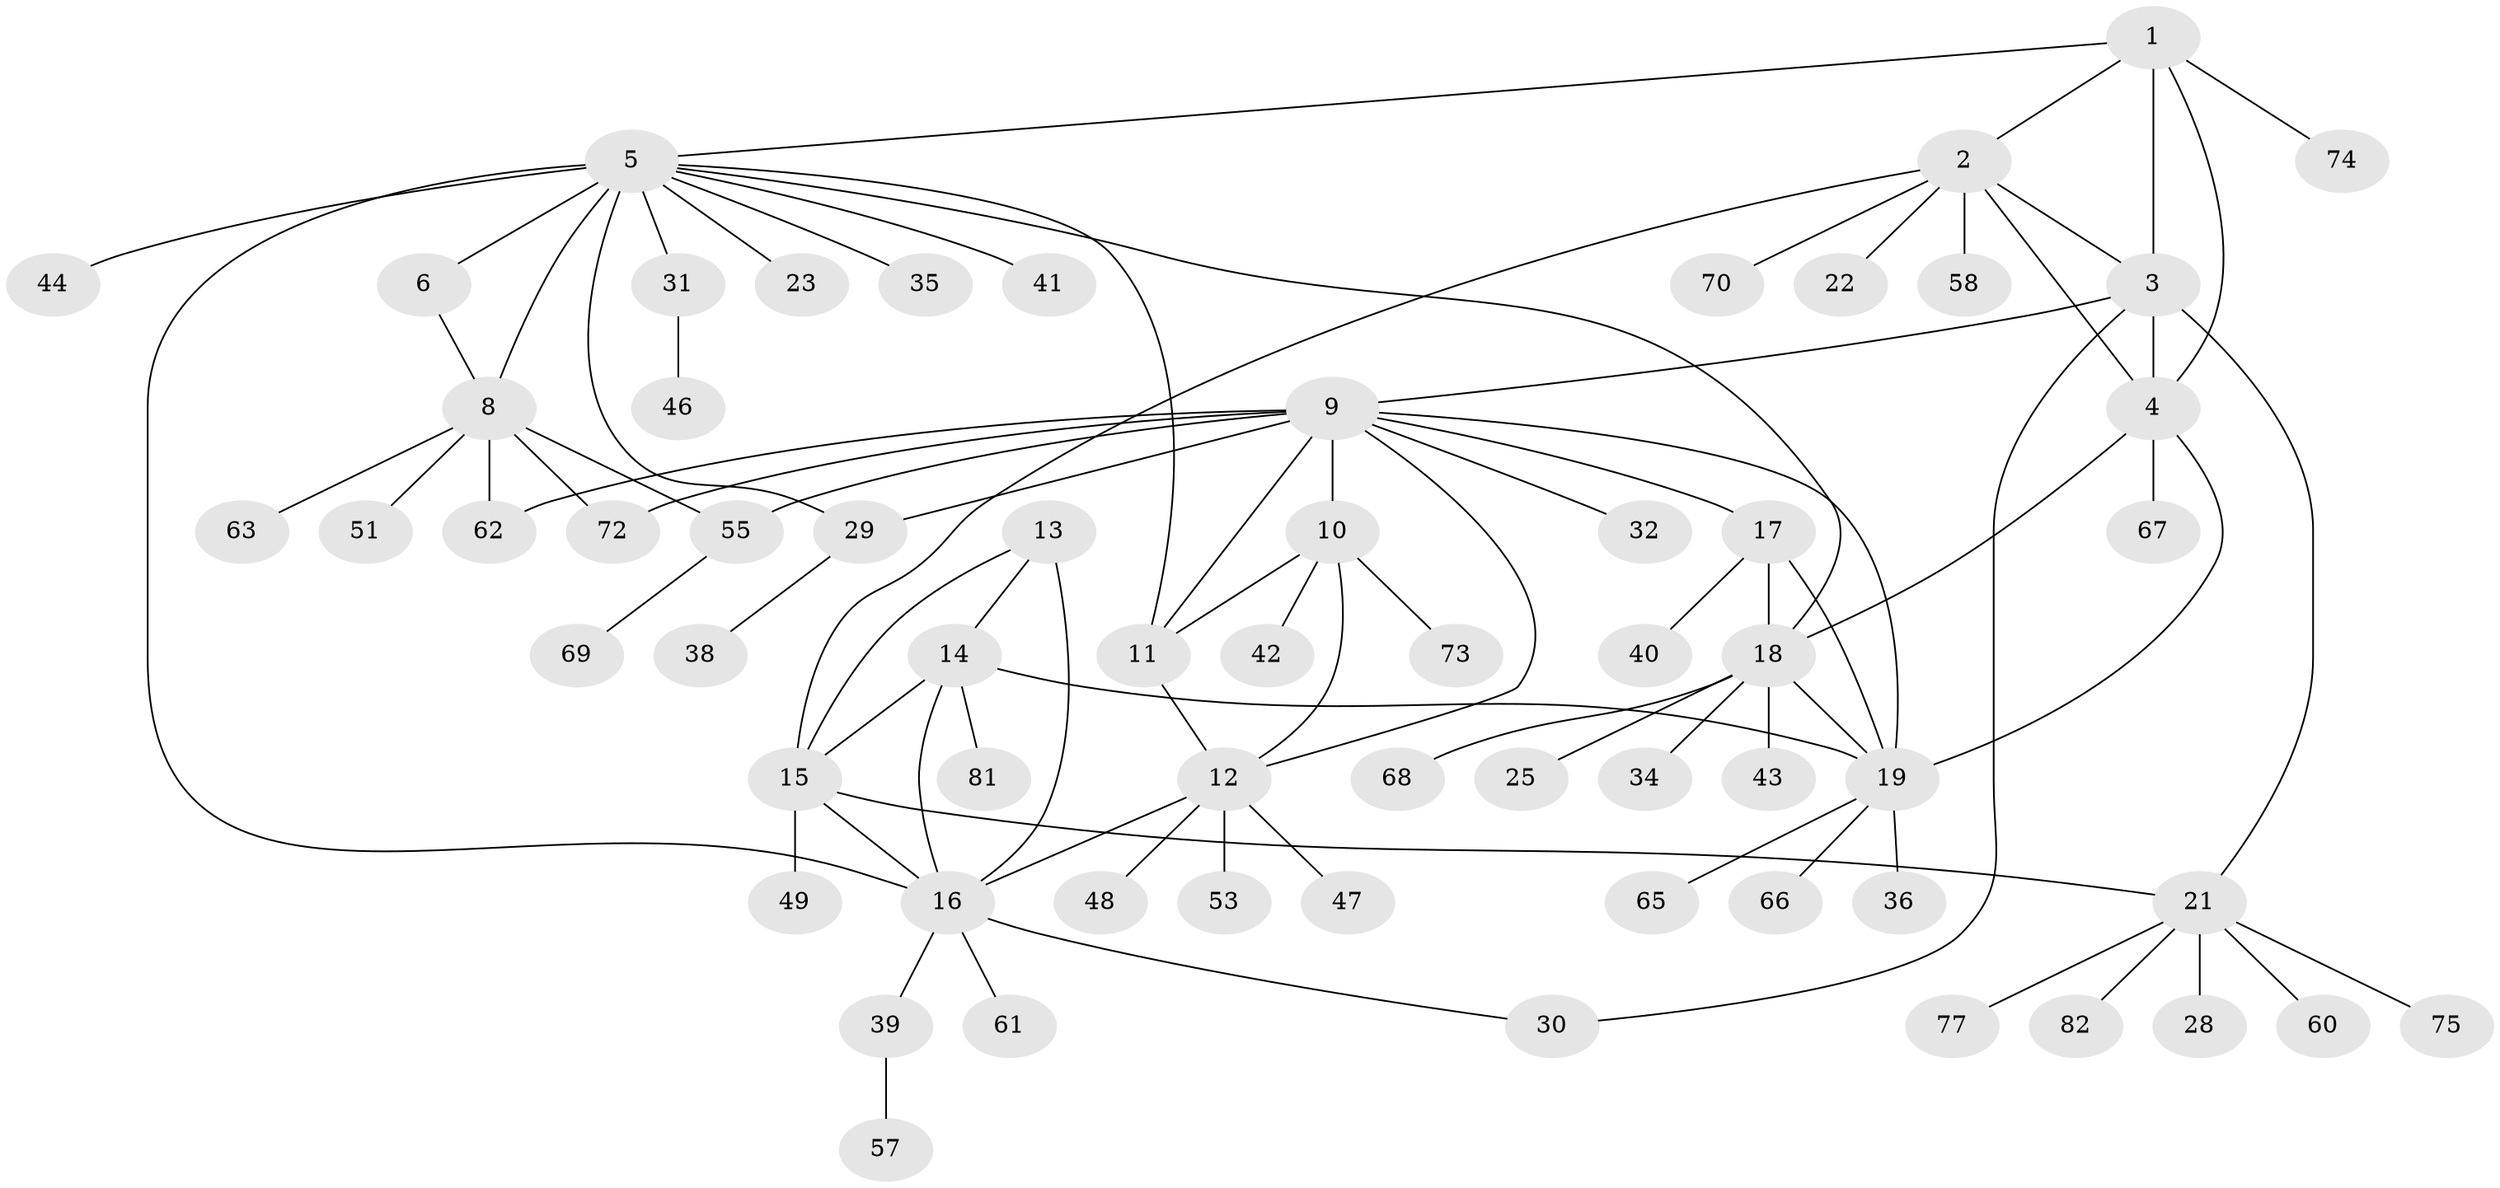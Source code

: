 // original degree distribution, {6: 0.060240963855421686, 8: 0.024096385542168676, 7: 0.04819277108433735, 3: 0.07228915662650602, 9: 0.03614457831325301, 10: 0.024096385542168676, 4: 0.024096385542168676, 5: 0.024096385542168676, 1: 0.5903614457831325, 2: 0.0963855421686747}
// Generated by graph-tools (version 1.1) at 2025/42/03/06/25 10:42:14]
// undirected, 63 vertices, 87 edges
graph export_dot {
graph [start="1"]
  node [color=gray90,style=filled];
  1 [super="+78"];
  2 [super="+64"];
  3;
  4 [super="+79"];
  5 [super="+7"];
  6;
  8 [super="+76"];
  9 [super="+50"];
  10 [super="+80"];
  11;
  12 [super="+26"];
  13 [super="+27"];
  14 [super="+52"];
  15 [super="+24"];
  16 [super="+83"];
  17;
  18 [super="+20"];
  19 [super="+56"];
  21 [super="+37"];
  22;
  23;
  25;
  28;
  29;
  30 [super="+45"];
  31 [super="+33"];
  32;
  34;
  35;
  36;
  38;
  39 [super="+54"];
  40 [super="+59"];
  41;
  42;
  43;
  44;
  46;
  47;
  48;
  49;
  51;
  53;
  55;
  57;
  58;
  60;
  61 [super="+71"];
  62;
  63;
  65;
  66;
  67;
  68;
  69;
  70;
  72;
  73;
  74;
  75;
  77;
  81;
  82;
  1 -- 2;
  1 -- 3;
  1 -- 4;
  1 -- 74;
  1 -- 5;
  2 -- 3;
  2 -- 4;
  2 -- 15;
  2 -- 22;
  2 -- 58;
  2 -- 70;
  3 -- 4;
  3 -- 9;
  3 -- 21;
  3 -- 30;
  4 -- 18;
  4 -- 67;
  4 -- 19;
  5 -- 6 [weight=2];
  5 -- 8 [weight=2];
  5 -- 16;
  5 -- 29;
  5 -- 31;
  5 -- 41;
  5 -- 35;
  5 -- 11;
  5 -- 44;
  5 -- 18;
  5 -- 23;
  6 -- 8;
  8 -- 51;
  8 -- 55;
  8 -- 62;
  8 -- 63;
  8 -- 72;
  9 -- 10;
  9 -- 11;
  9 -- 12;
  9 -- 17;
  9 -- 29;
  9 -- 32;
  9 -- 55;
  9 -- 72;
  9 -- 19;
  9 -- 62;
  10 -- 11;
  10 -- 12;
  10 -- 42;
  10 -- 73;
  11 -- 12;
  12 -- 16;
  12 -- 47;
  12 -- 48;
  12 -- 53;
  13 -- 14;
  13 -- 15;
  13 -- 16;
  14 -- 15;
  14 -- 16;
  14 -- 19;
  14 -- 81;
  15 -- 16;
  15 -- 49;
  15 -- 21;
  16 -- 39;
  16 -- 61;
  16 -- 30;
  17 -- 18 [weight=2];
  17 -- 19;
  17 -- 40;
  18 -- 19 [weight=2];
  18 -- 25;
  18 -- 34;
  18 -- 43;
  18 -- 68;
  19 -- 36;
  19 -- 65;
  19 -- 66;
  21 -- 28;
  21 -- 60;
  21 -- 75;
  21 -- 77;
  21 -- 82;
  29 -- 38;
  31 -- 46;
  39 -- 57;
  55 -- 69;
}
